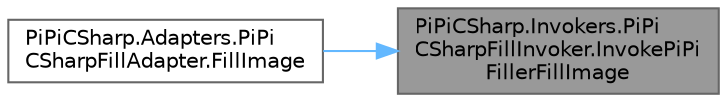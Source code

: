 digraph "PiPiCSharp.Invokers.PiPiCSharpFillInvoker.InvokePiPiFillerFillImage"
{
 // LATEX_PDF_SIZE
  bgcolor="transparent";
  edge [fontname=Helvetica,fontsize=10,labelfontname=Helvetica,labelfontsize=10];
  node [fontname=Helvetica,fontsize=10,shape=box,height=0.2,width=0.4];
  rankdir="RL";
  Node1 [id="Node000001",label="PiPiCSharp.Invokers.PiPi\lCSharpFillInvoker.InvokePiPi\lFillerFillImage",height=0.2,width=0.4,color="gray40", fillcolor="grey60", style="filled", fontcolor="black",tooltip="Invoke PiPiFillWrapper PiPiFillerFillImage."];
  Node1 -> Node2 [id="edge1_Node000001_Node000002",dir="back",color="steelblue1",style="solid",tooltip=" "];
  Node2 [id="Node000002",label="PiPiCSharp.Adapters.PiPi\lCSharpFillAdapter.FillImage",height=0.2,width=0.4,color="grey40", fillcolor="white", style="filled",URL="$class_pi_pi_c_sharp_1_1_adapters_1_1_pi_pi_c_sharp_fill_adapter.html#a6157dad8af71b103e74f0e4fe1cea231",tooltip="Fill image."];
}
